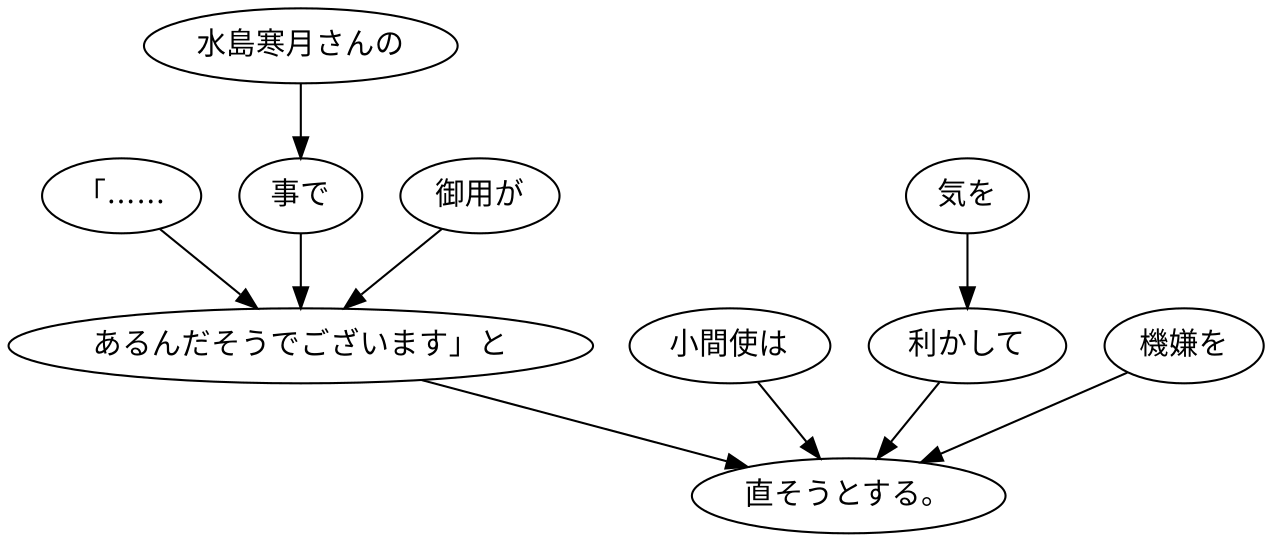 digraph graph1908 {
	node0 [label="「……"];
	node1 [label="水島寒月さんの"];
	node2 [label="事で"];
	node3 [label="御用が"];
	node4 [label="あるんだそうでございます」と"];
	node5 [label="小間使は"];
	node6 [label="気を"];
	node7 [label="利かして"];
	node8 [label="機嫌を"];
	node9 [label="直そうとする。"];
	node0 -> node4;
	node1 -> node2;
	node2 -> node4;
	node3 -> node4;
	node4 -> node9;
	node5 -> node9;
	node6 -> node7;
	node7 -> node9;
	node8 -> node9;
}
